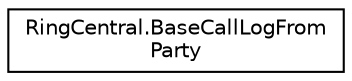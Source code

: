 digraph "Graphical Class Hierarchy"
{
 // LATEX_PDF_SIZE
  edge [fontname="Helvetica",fontsize="10",labelfontname="Helvetica",labelfontsize="10"];
  node [fontname="Helvetica",fontsize="10",shape=record];
  rankdir="LR";
  Node0 [label="RingCentral.BaseCallLogFrom\lParty",height=0.2,width=0.4,color="black", fillcolor="white", style="filled",URL="$classRingCentral_1_1BaseCallLogFromParty.html",tooltip="Sender/initiator caller information"];
}
